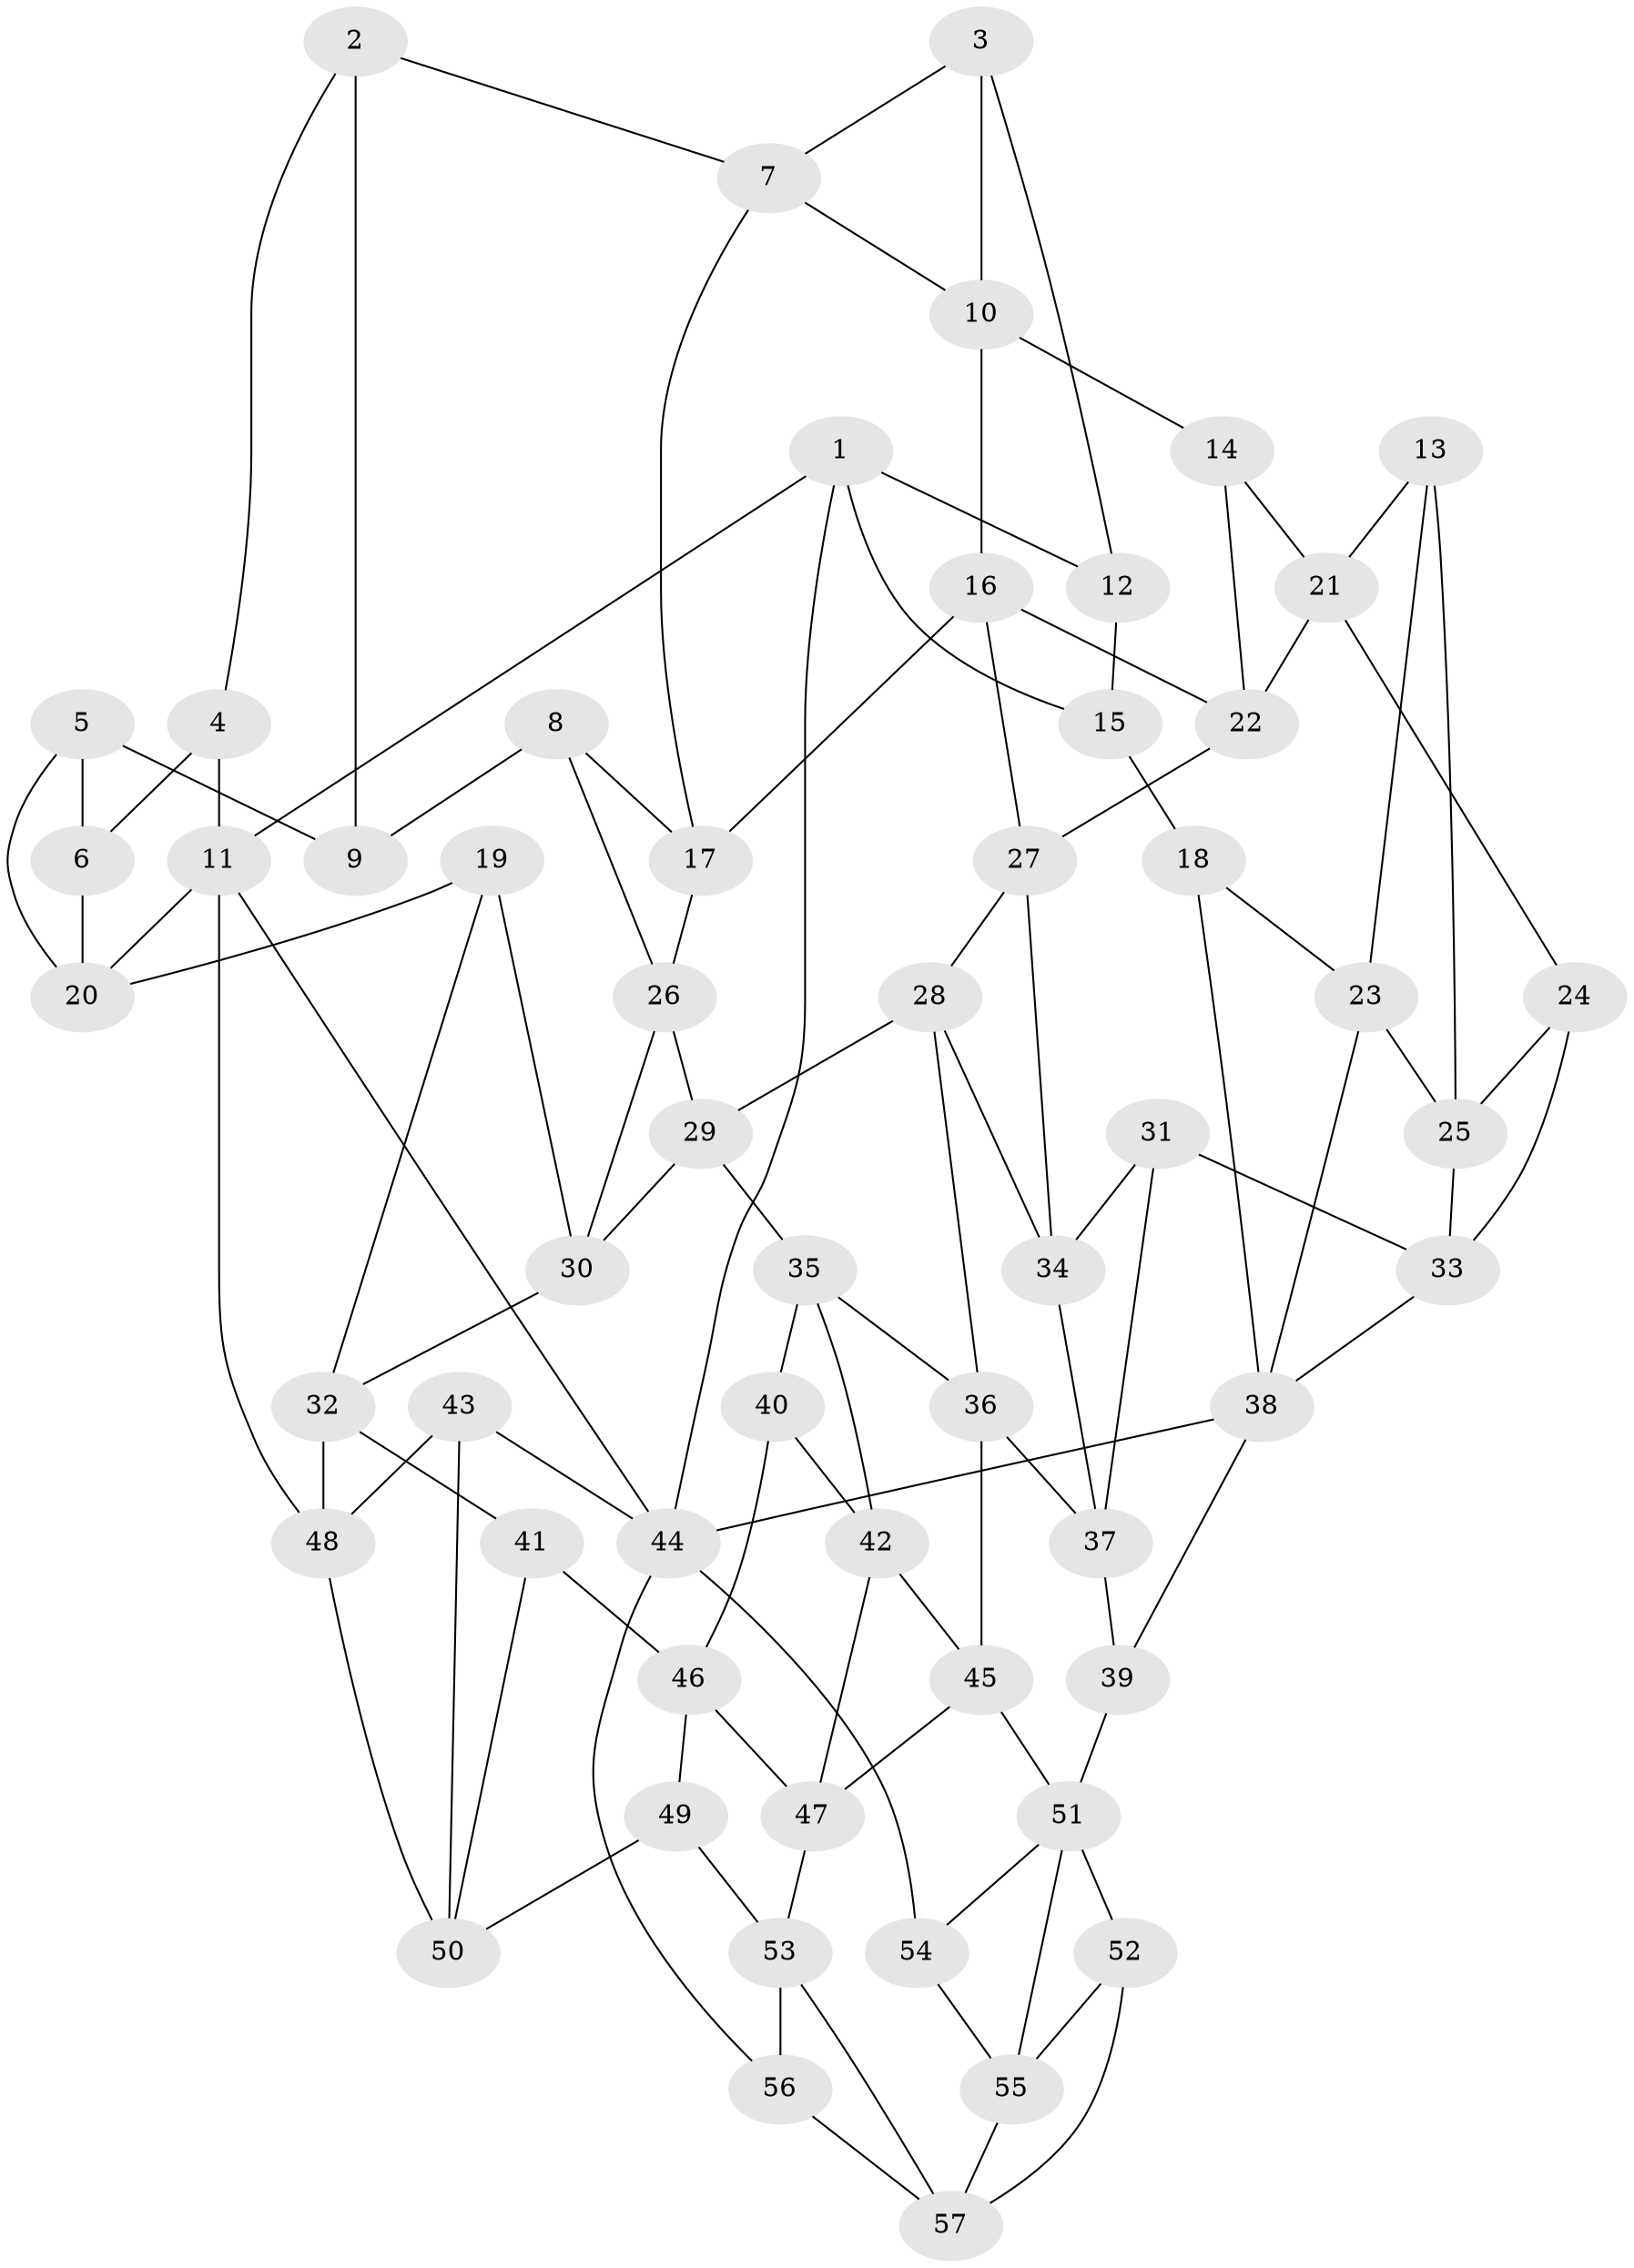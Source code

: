 // original degree distribution, {3: 0.034482758620689655, 4: 0.1810344827586207, 6: 0.19827586206896552, 5: 0.5862068965517241}
// Generated by graph-tools (version 1.1) at 2025/03/03/09/25 03:03:22]
// undirected, 57 vertices, 105 edges
graph export_dot {
graph [start="1"]
  node [color=gray90,style=filled];
  1;
  2;
  3;
  4;
  5;
  6;
  7;
  8;
  9;
  10;
  11;
  12;
  13;
  14;
  15;
  16;
  17;
  18;
  19;
  20;
  21;
  22;
  23;
  24;
  25;
  26;
  27;
  28;
  29;
  30;
  31;
  32;
  33;
  34;
  35;
  36;
  37;
  38;
  39;
  40;
  41;
  42;
  43;
  44;
  45;
  46;
  47;
  48;
  49;
  50;
  51;
  52;
  53;
  54;
  55;
  56;
  57;
  1 -- 11 [weight=1.0];
  1 -- 12 [weight=1.0];
  1 -- 15 [weight=1.0];
  1 -- 44 [weight=1.0];
  2 -- 4 [weight=1.0];
  2 -- 7 [weight=1.0];
  2 -- 9 [weight=1.0];
  3 -- 7 [weight=1.0];
  3 -- 10 [weight=1.0];
  3 -- 12 [weight=1.0];
  4 -- 6 [weight=1.0];
  4 -- 11 [weight=1.0];
  5 -- 6 [weight=1.0];
  5 -- 9 [weight=1.0];
  5 -- 20 [weight=1.0];
  6 -- 20 [weight=2.0];
  7 -- 10 [weight=1.0];
  7 -- 17 [weight=1.0];
  8 -- 9 [weight=1.0];
  8 -- 17 [weight=1.0];
  8 -- 26 [weight=1.0];
  10 -- 14 [weight=1.0];
  10 -- 16 [weight=1.0];
  11 -- 20 [weight=1.0];
  11 -- 44 [weight=1.0];
  11 -- 48 [weight=1.0];
  12 -- 15 [weight=1.0];
  13 -- 21 [weight=1.0];
  13 -- 23 [weight=1.0];
  13 -- 25 [weight=1.0];
  14 -- 21 [weight=1.0];
  14 -- 22 [weight=1.0];
  15 -- 18 [weight=2.0];
  16 -- 17 [weight=1.0];
  16 -- 22 [weight=1.0];
  16 -- 27 [weight=1.0];
  17 -- 26 [weight=1.0];
  18 -- 23 [weight=1.0];
  18 -- 38 [weight=1.0];
  19 -- 20 [weight=1.0];
  19 -- 30 [weight=1.0];
  19 -- 32 [weight=1.0];
  21 -- 22 [weight=1.0];
  21 -- 24 [weight=1.0];
  22 -- 27 [weight=1.0];
  23 -- 25 [weight=1.0];
  23 -- 38 [weight=1.0];
  24 -- 25 [weight=1.0];
  24 -- 33 [weight=1.0];
  25 -- 33 [weight=1.0];
  26 -- 29 [weight=1.0];
  26 -- 30 [weight=1.0];
  27 -- 28 [weight=1.0];
  27 -- 34 [weight=1.0];
  28 -- 29 [weight=1.0];
  28 -- 34 [weight=1.0];
  28 -- 36 [weight=1.0];
  29 -- 30 [weight=1.0];
  29 -- 35 [weight=1.0];
  30 -- 32 [weight=1.0];
  31 -- 33 [weight=1.0];
  31 -- 34 [weight=1.0];
  31 -- 37 [weight=1.0];
  32 -- 41 [weight=1.0];
  32 -- 48 [weight=1.0];
  33 -- 38 [weight=1.0];
  34 -- 37 [weight=1.0];
  35 -- 36 [weight=1.0];
  35 -- 40 [weight=1.0];
  35 -- 42 [weight=1.0];
  36 -- 37 [weight=1.0];
  36 -- 45 [weight=1.0];
  37 -- 39 [weight=1.0];
  38 -- 39 [weight=1.0];
  38 -- 44 [weight=1.0];
  39 -- 51 [weight=2.0];
  40 -- 42 [weight=1.0];
  40 -- 46 [weight=1.0];
  41 -- 46 [weight=1.0];
  41 -- 50 [weight=1.0];
  42 -- 45 [weight=1.0];
  42 -- 47 [weight=1.0];
  43 -- 44 [weight=1.0];
  43 -- 48 [weight=1.0];
  43 -- 50 [weight=1.0];
  44 -- 54 [weight=1.0];
  44 -- 56 [weight=1.0];
  45 -- 47 [weight=1.0];
  45 -- 51 [weight=1.0];
  46 -- 47 [weight=1.0];
  46 -- 49 [weight=1.0];
  47 -- 53 [weight=1.0];
  48 -- 50 [weight=1.0];
  49 -- 50 [weight=1.0];
  49 -- 53 [weight=1.0];
  51 -- 52 [weight=1.0];
  51 -- 54 [weight=1.0];
  51 -- 55 [weight=1.0];
  52 -- 55 [weight=1.0];
  52 -- 57 [weight=1.0];
  53 -- 56 [weight=1.0];
  53 -- 57 [weight=1.0];
  54 -- 55 [weight=1.0];
  55 -- 57 [weight=1.0];
  56 -- 57 [weight=1.0];
}
